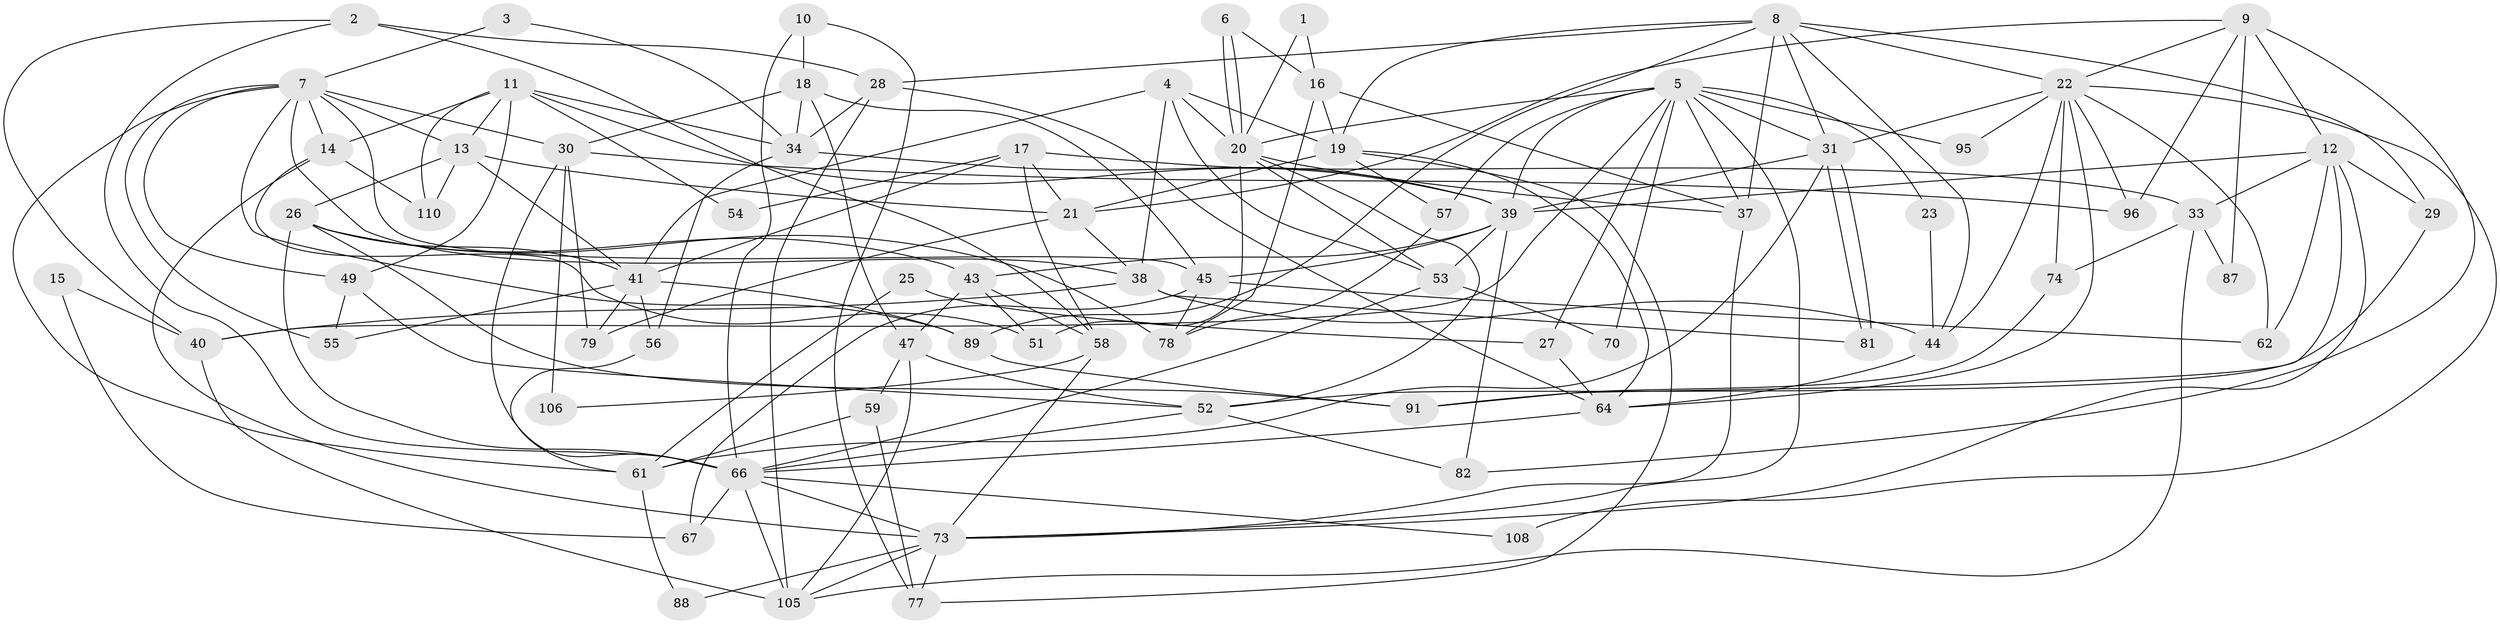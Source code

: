 // original degree distribution, {2: 0.13636363636363635, 4: 0.3090909090909091, 5: 0.15454545454545454, 3: 0.2545454545454545, 7: 0.045454545454545456, 6: 0.08181818181818182, 8: 0.01818181818181818}
// Generated by graph-tools (version 1.1) at 2025/11/02/27/25 16:11:17]
// undirected, 74 vertices, 177 edges
graph export_dot {
graph [start="1"]
  node [color=gray90,style=filled];
  1;
  2;
  3;
  4;
  5 [super="+68"];
  6;
  7 [super="+36"];
  8 [super="+100"];
  9 [super="+69"];
  10;
  11;
  12 [super="+42"];
  13 [super="+94"];
  14 [super="+76"];
  15;
  16 [super="+86"];
  17 [super="+84"];
  18 [super="+24"];
  19 [super="+35"];
  20 [super="+83"];
  21 [super="+72"];
  22 [super="+32"];
  23;
  25;
  26 [super="+104"];
  27;
  28 [super="+50"];
  29;
  30 [super="+90"];
  31 [super="+46"];
  33 [super="+98"];
  34 [super="+71"];
  37;
  38 [super="+101"];
  39 [super="+75"];
  40 [super="+63"];
  41 [super="+99"];
  43 [super="+60"];
  44 [super="+48"];
  45;
  47 [super="+85"];
  49;
  51;
  52 [super="+65"];
  53 [super="+80"];
  54;
  55;
  56;
  57;
  58 [super="+97"];
  59;
  61 [super="+93"];
  62;
  64;
  66 [super="+102"];
  67;
  70;
  73 [super="+92"];
  74 [super="+103"];
  77;
  78;
  79;
  81;
  82;
  87;
  88;
  89 [super="+107"];
  91;
  95;
  96;
  105 [super="+109"];
  106;
  108;
  110;
  1 -- 20;
  1 -- 16;
  2 -- 66;
  2 -- 28;
  2 -- 58;
  2 -- 40;
  3 -- 34;
  3 -- 7;
  4 -- 20;
  4 -- 53;
  4 -- 41;
  4 -- 19;
  4 -- 38;
  5 -- 20;
  5 -- 23;
  5 -- 70;
  5 -- 73;
  5 -- 37;
  5 -- 39;
  5 -- 57;
  5 -- 27;
  5 -- 31;
  5 -- 95;
  5 -- 40;
  6 -- 20;
  6 -- 20;
  6 -- 16;
  7 -- 49;
  7 -- 13;
  7 -- 30;
  7 -- 38;
  7 -- 61;
  7 -- 55;
  7 -- 45;
  7 -- 14;
  7 -- 89;
  8 -- 29;
  8 -- 89;
  8 -- 31;
  8 -- 19;
  8 -- 37;
  8 -- 22;
  8 -- 28;
  8 -- 44;
  9 -- 82;
  9 -- 96;
  9 -- 22;
  9 -- 12 [weight=2];
  9 -- 21;
  9 -- 87;
  10 -- 77;
  10 -- 18 [weight=2];
  10 -- 66;
  11 -- 39;
  11 -- 14;
  11 -- 34;
  11 -- 49;
  11 -- 54;
  11 -- 110;
  11 -- 13;
  12 -- 39;
  12 -- 73;
  12 -- 33;
  12 -- 91;
  12 -- 29;
  12 -- 62;
  13 -- 41;
  13 -- 21;
  13 -- 110;
  13 -- 26;
  14 -- 73;
  14 -- 110;
  14 -- 51;
  15 -- 67;
  15 -- 40;
  16 -- 37;
  16 -- 78;
  16 -- 19;
  17 -- 41;
  17 -- 33;
  17 -- 58;
  17 -- 21;
  17 -- 54;
  18 -- 30;
  18 -- 34;
  18 -- 45;
  18 -- 47;
  19 -- 64;
  19 -- 57;
  19 -- 77;
  19 -- 21;
  20 -- 51;
  20 -- 37;
  20 -- 53;
  20 -- 52;
  21 -- 38;
  21 -- 79;
  22 -- 31;
  22 -- 44;
  22 -- 64;
  22 -- 108;
  22 -- 96;
  22 -- 74;
  22 -- 62;
  22 -- 95;
  23 -- 44;
  25 -- 61;
  25 -- 27;
  26 -- 78;
  26 -- 66;
  26 -- 91;
  26 -- 41;
  26 -- 43;
  27 -- 64;
  28 -- 105 [weight=2];
  28 -- 34;
  28 -- 64;
  29 -- 52;
  30 -- 96;
  30 -- 66;
  30 -- 106;
  30 -- 79;
  31 -- 81;
  31 -- 81;
  31 -- 61;
  31 -- 39;
  33 -- 87;
  33 -- 74;
  33 -- 105;
  34 -- 56;
  34 -- 39;
  37 -- 73;
  38 -- 40;
  38 -- 81;
  38 -- 44;
  39 -- 45;
  39 -- 82;
  39 -- 53;
  39 -- 43;
  40 -- 105;
  41 -- 79;
  41 -- 89 [weight=2];
  41 -- 55;
  41 -- 56;
  43 -- 58;
  43 -- 51;
  43 -- 47;
  44 -- 64;
  45 -- 62;
  45 -- 67;
  45 -- 78;
  47 -- 105;
  47 -- 59;
  47 -- 52;
  49 -- 55;
  49 -- 52;
  52 -- 66;
  52 -- 82;
  53 -- 66;
  53 -- 70;
  56 -- 61;
  57 -- 78;
  58 -- 106;
  58 -- 73;
  59 -- 77;
  59 -- 61;
  61 -- 88;
  64 -- 66;
  66 -- 108;
  66 -- 67;
  66 -- 73;
  66 -- 105;
  73 -- 77;
  73 -- 88;
  73 -- 105;
  74 -- 91;
  89 -- 91;
}
